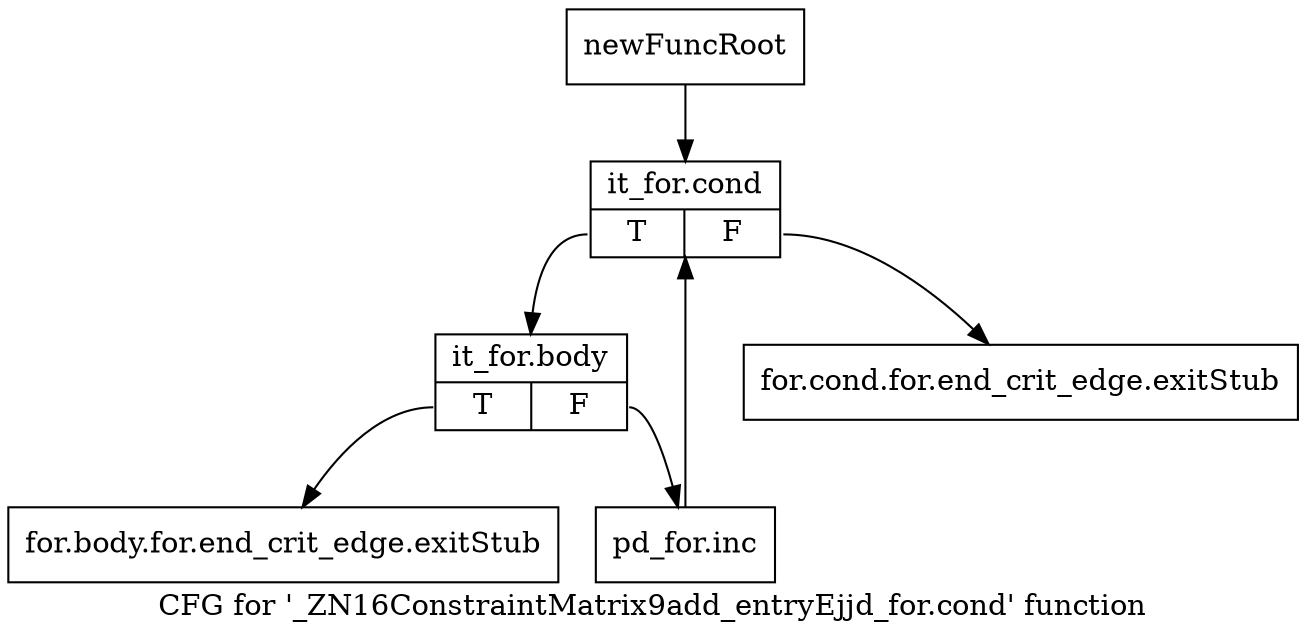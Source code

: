 digraph "CFG for '_ZN16ConstraintMatrix9add_entryEjjd_for.cond' function" {
	label="CFG for '_ZN16ConstraintMatrix9add_entryEjjd_for.cond' function";

	Node0x8eb9bd0 [shape=record,label="{newFuncRoot}"];
	Node0x8eb9bd0 -> Node0x8eb9cc0;
	Node0x8eb9c20 [shape=record,label="{for.cond.for.end_crit_edge.exitStub}"];
	Node0x8eb9c70 [shape=record,label="{for.body.for.end_crit_edge.exitStub}"];
	Node0x8eb9cc0 [shape=record,label="{it_for.cond|{<s0>T|<s1>F}}"];
	Node0x8eb9cc0:s0 -> Node0x8eb9d10;
	Node0x8eb9cc0:s1 -> Node0x8eb9c20;
	Node0x8eb9d10 [shape=record,label="{it_for.body|{<s0>T|<s1>F}}"];
	Node0x8eb9d10:s0 -> Node0x8eb9c70;
	Node0x8eb9d10:s1 -> Node0x8eb9d60;
	Node0x8eb9d60 [shape=record,label="{pd_for.inc}"];
	Node0x8eb9d60 -> Node0x8eb9cc0;
}
